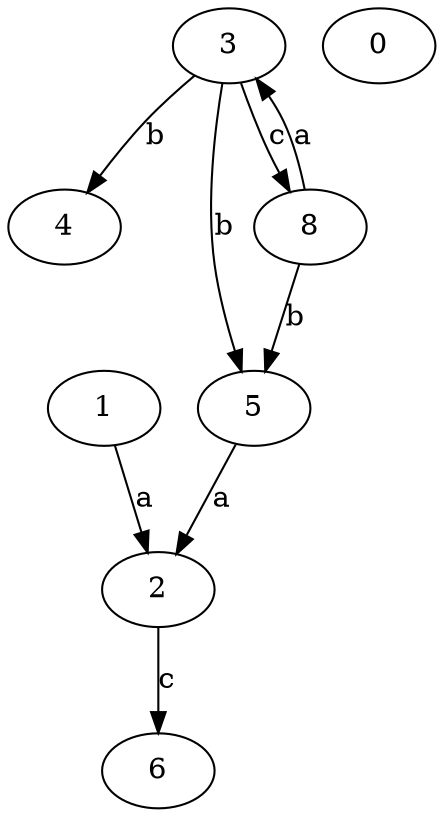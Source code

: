 strict digraph  {
1;
2;
3;
4;
0;
5;
6;
8;
1 -> 2  [label=a];
2 -> 6  [label=c];
3 -> 4  [label=b];
3 -> 5  [label=b];
3 -> 8  [label=c];
5 -> 2  [label=a];
8 -> 3  [label=a];
8 -> 5  [label=b];
}
